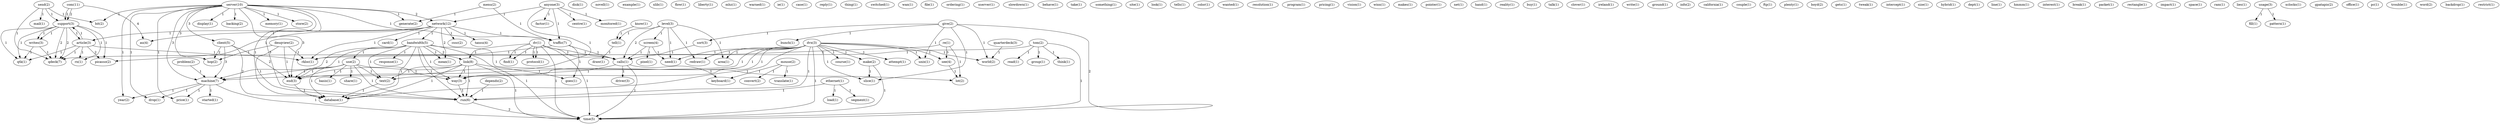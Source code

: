 digraph G {
  com [ label="com(11)" ];
  au [ label="au(4)" ];
  support [ label="support(1)" ];
  support [ label="support(3)" ];
  disk [ label="disk(1)" ];
  menu [ label="menu(2)" ];
  traffic [ label="traffic(7)" ];
  generate [ label="generate(2)" ];
  server [ label="server(10)" ];
  network [ label="network(12)" ];
  client [ label="client(5)" ];
  machine [ label="machine(7)" ];
  hop [ label="hop(2)" ];
  bit [ label="bit(2)" ];
  display [ label="display(1)" ];
  backing [ label="backing(2)" ];
  end [ label="end(3)" ];
  memory [ label="memory(1)" ];
  store [ label="store(2)" ];
  database [ label="database(1)" ];
  price [ label="price(1)" ];
  year [ label="year(2)" ];
  run [ label="run(6)" ];
  drop [ label="drop(1)" ];
  novell [ label="novell(1)" ];
  anyone [ label="anyone(3)" ];
  factor [ label="factor(1)" ];
  centre [ label="centre(1)" ];
  monitored [ label="monitored(1)" ];
  problem [ label="problem(2)" ];
  ethernet [ label="ethernet(1)" ];
  segment [ label="segment(1)" ];
  load [ label="load(1)" ];
  tansu [ label="tansu(4)" ];
  bandwidth [ label="bandwidth(5)" ];
  card [ label="card(1)" ];
  cssc [ label="cssc(2)" ];
  article [ label="article(3)" ];
  mean [ label="mean(1)" ];
  picasso [ label="picasso(2)" ];
  rkloc [ label="rkloc(1)" ];
  example [ label="example(1)" ];
  xlib [ label="xlib(1)" ];
  flow [ label="flow(1)" ];
  liberty [ label="liberty(1)" ];
  mhz [ label="mhz(1)" ];
  warned [ label="warned(1)" ];
  ie [ label="ie(1)" ];
  case [ label="case(1)" ];
  reply [ label="reply(1)" ];
  thing [ label="thing(1)" ];
  use [ label="use(2)" ];
  response [ label="response(1)" ];
  link [ label="link(8)" ];
  text [ label="text(2)" ];
  way [ label="way(3)" ];
  time [ label="time(5)" ];
  lot [ label="lot(2)" ];
  switched [ label="switched(1)" ];
  share [ label="share(1)" ];
  basis [ label="basis(1)" ];
  depends [ label="depends(2)" ];
  wan [ label="wan(1)" ];
  file [ label="file(1)" ];
  ordering [ label="ordering(1)" ];
  xserver [ label="xserver(1)" ];
  rn [ label="rn(1)" ];
  writes [ label="writes(3)" ];
  qdeck [ label="qdeck(7)" ];
  qtk [ label="qtk(1)" ];
  slowdown [ label="slowdown(1)" ];
  started [ label="started(1)" ];
  behave [ label="behave(1)" ];
  take [ label="take(1)" ];
  goes [ label="goes(1)" ];
  calls [ label="calls(1)" ];
  something [ label="something(1)" ];
  site [ label="site(1)" ];
  look [ label="look(1)" ];
  tells [ label="tells(1)" ];
  color [ label="color(1)" ];
  desqview [ label="desqview(2)" ];
  know [ label="know(1)" ];
  tell [ label="tell(1)" ];
  wanted [ label="wanted(1)" ];
  dv [ label="dv(1)" ];
  protocol [ label="protocol(1)" ];
  find [ label="find(1)" ];
  resolution [ label="resolution(1)" ];
  program [ label="program(1)" ];
  level [ label="level(3)" ];
  screen [ label="screen(4)" ];
  area [ label="area(1)" ];
  redraw [ label="redraw(1)" ];
  need [ label="need(1)" ];
  pricing [ label="pricing(1)" ];
  vision [ label="vision(1)" ];
  winx [ label="winx(1)" ];
  makes [ label="makes(1)" ];
  send [ label="send(2)" ];
  mail [ label="mail(1)" ];
  pointer [ label="pointer(1)" ];
  net [ label="net(1)" ];
  hand [ label="hand(1)" ];
  reality [ label="reality(1)" ];
  buy [ label="buy(1)" ];
  talk [ label="talk(1)" ];
  give [ label="give(2)" ];
  bunch [ label="bunch(1)" ];
  unix [ label="unix(1)" ];
  sort [ label="sort(3)" ];
  slice [ label="slice(1)" ];
  world [ label="world(2)" ];
  clover [ label="clover(1)" ];
  ireland [ label="ireland(1)" ];
  write [ label="write(1)" ];
  ground [ label="ground(1)" ];
  info [ label="info(2)" ];
  pixel [ label="pixel(1)" ];
  california [ label="california(1)" ];
  couple [ label="couple(1)" ];
  ftp [ label="ftp(1)" ];
  plenty [ label="plenty(1)" ];
  dvx [ label="dvx(3)" ];
  course [ label="course(1)" ];
  make [ label="make(2)" ];
  attempt [ label="attempt(1)" ];
  see [ label="see(4)" ];
  boyd [ label="boyd(2)" ];
  draw [ label="draw(1)" ];
  gets [ label="gets(1)" ];
  tweak [ label="tweak(1)" ];
  dv [ label="dv(1)" ];
  intercept [ label="intercept(1)" ];
  re [ label="re(1)" ];
  size [ label="size(1)" ];
  hybrid [ label="hybrid(1)" ];
  mouse [ label="mouse(2)" ];
  convert [ label="convert(2)" ];
  translate [ label="translate(1)" ];
  keyboard [ label="keyboard(1)" ];
  dept [ label="dept(1)" ];
  line [ label="line(1)" ];
  hmmm [ label="hmmm(1)" ];
  interest [ label="interest(1)" ];
  break [ label="break(1)" ];
  packet [ label="packet(1)" ];
  driver [ label="driver(3)" ];
  rectangle [ label="rectangle(1)" ];
  quarterdeck [ label="quarterdeck(3)" ];
  impact [ label="impact(1)" ];
  tom [ label="tom(2)" ];
  read [ label="read(1)" ];
  group [ label="group(1)" ];
  think [ label="think(1)" ];
  space [ label="space(1)" ];
  ram [ label="ram(1)" ];
  lies [ label="lies(1)" ];
  usage [ label="usage(3)" ];
  fill [ label="fill(1)" ];
  pattern [ label="pattern(1)" ];
  xclocks [ label="xclocks(1)" ];
  gpatapis [ label="gpatapis(2)" ];
  office [ label="office(1)" ];
  pc [ label="pc(1)" ];
  trouble [ label="trouble(1)" ];
  word [ label="word(2)" ];
  backdrop [ label="backdrop(1)" ];
  restrict [ label="restrict(1)" ];
  com -> au [ label="4" ];
  com -> support [ label="2" ];
  com -> support [ label="2" ];
  menu -> traffic [ label="1" ];
  menu -> generate [ label="1" ];
  server -> network [ label="2" ];
  server -> client [ label="3" ];
  server -> machine [ label="3" ];
  server -> traffic [ label="1" ];
  server -> hop [ label="3" ];
  server -> bit [ label="1" ];
  server -> display [ label="1" ];
  server -> backing [ label="1" ];
  server -> end [ label="3" ];
  server -> memory [ label="1" ];
  server -> generate [ label="1" ];
  server -> store [ label="1" ];
  server -> database [ label="1" ];
  server -> price [ label="1" ];
  server -> year [ label="1" ];
  server -> run [ label="3" ];
  server -> drop [ label="1" ];
  anyone -> network [ label="1" ];
  anyone -> factor [ label="1" ];
  anyone -> machine [ label="1" ];
  anyone -> traffic [ label="1" ];
  anyone -> centre [ label="1" ];
  anyone -> monitored [ label="1" ];
  problem -> machine [ label="1" ];
  ethernet -> segment [ label="1" ];
  ethernet -> load [ label="1" ];
  ethernet -> run [ label="1" ];
  network -> au [ label="1" ];
  network -> tansu [ label="1" ];
  network -> bandwidth [ label="1" ];
  network -> card [ label="1" ];
  network -> cssc [ label="1" ];
  network -> article [ label="1" ];
  network -> mean [ label="2" ];
  network -> picasso [ label="1" ];
  network -> traffic [ label="1" ];
  network -> rkloc [ label="1" ];
  client -> machine [ label="3" ];
  client -> hop [ label="2" ];
  client -> end [ label="2" ];
  client -> database [ label="2" ];
  bandwidth -> use [ label="1" ];
  bandwidth -> response [ label="1" ];
  bandwidth -> machine [ label="2" ];
  bandwidth -> mean [ label="1" ];
  bandwidth -> link [ label="2" ];
  bandwidth -> end [ label="1" ];
  bandwidth -> text [ label="1" ];
  bandwidth -> database [ label="1" ];
  bandwidth -> way [ label="1" ];
  bandwidth -> run [ label="1" ];
  bandwidth -> time [ label="1" ];
  bandwidth -> lot [ label="1" ];
  use -> machine [ label="1" ];
  use -> share [ label="1" ];
  use -> basis [ label="1" ];
  use -> end [ label="1" ];
  use -> text [ label="1" ];
  use -> database [ label="1" ];
  use -> way [ label="1" ];
  use -> run [ label="1" ];
  depends -> run [ label="1" ];
  support -> article [ label="1" ];
  support -> picasso [ label="1" ];
  support -> rn [ label="1" ];
  support -> writes [ label="1" ];
  support -> qdeck [ label="2" ];
  support -> qtk [ label="1" ];
  article -> picasso [ label="2" ];
  article -> rn [ label="1" ];
  article -> support [ label="1" ];
  article -> rkloc [ label="1" ];
  article -> qdeck [ label="1" ];
  article -> qtk [ label="1" ];
  machine -> started [ label="1" ];
  machine -> price [ label="1" ];
  machine -> year [ label="1" ];
  machine -> drop [ label="1" ];
  machine -> time [ label="1" ];
  traffic -> goes [ label="1" ];
  traffic -> calls [ label="1" ];
  traffic -> rkloc [ label="1" ];
  desqview -> hop [ label="1" ];
  desqview -> end [ label="1" ];
  desqview -> rkloc [ label="1" ];
  desqview -> run [ label="1" ];
  know -> tell [ label="1" ];
  dv -> link [ label="1" ];
  dv -> protocol [ label="1" ];
  dv -> calls [ label="1" ];
  dv -> find [ label="1" ];
  dv -> time [ label="1" ];
  level -> screen [ label="1" ];
  level -> tell [ label="1" ];
  level -> area [ label="1" ];
  level -> calls [ label="2" ];
  level -> redraw [ label="1" ];
  level -> need [ label="1" ];
  link -> end [ label="1" ];
  link -> goes [ label="1" ];
  link -> text [ label="1" ];
  link -> database [ label="1" ];
  link -> way [ label="1" ];
  link -> run [ label="1" ];
  link -> time [ label="1" ];
  send -> mail [ label="1" ];
  send -> bit [ label="1" ];
  send -> support [ label="1" ];
  send -> qdeck [ label="1" ];
  give -> bunch [ label="1" ];
  give -> unix [ label="1" ];
  give -> sort [ label="1" ];
  give -> slice [ label="1" ];
  give -> world [ label="1" ];
  give -> time [ label="2" ];
  screen -> pixel [ label="1" ];
  screen -> calls [ label="1" ];
  screen -> need [ label="1" ];
  dvx -> end [ label="1" ];
  dvx -> area [ label="1" ];
  dvx -> unix [ label="1" ];
  dvx -> course [ label="1" ];
  dvx -> make [ label="1" ];
  dvx -> attempt [ label="1" ];
  dvx -> text [ label="1" ];
  dvx -> slice [ label="1" ];
  dvx -> redraw [ label="1" ];
  dvx -> world [ label="1" ];
  dvx -> database [ label="1" ];
  dvx -> way [ label="1" ];
  dvx -> run [ label="1" ];
  dvx -> time [ label="1" ];
  dvx -> see [ label="1" ];
  dvx -> need [ label="1" ];
  tell -> draw [ label="1" ];
  end -> database [ label="1" ];
  dv -> protocol [ label="1" ];
  dv -> calls [ label="1" ];
  dv -> find [ label="1" ];
  dv -> time [ label="1" ];
  re -> rkloc [ label="1" ];
  re -> see [ label="3" ];
  re -> lot [ label="1" ];
  make -> slice [ label="1" ];
  make -> time [ label="1" ];
  mouse -> convert [ label="1" ];
  mouse -> translate [ label="1" ];
  mouse -> keyboard [ label="1" ];
  sort -> calls [ label="1" ];
  support -> writes [ label="1" ];
  support -> qdeck [ label="2" ];
  support -> qtk [ label="1" ];
  text -> database [ label="1" ];
  calls -> driver [ label="1" ];
  calls -> way [ label="1" ];
  calls -> time [ label="1" ];
  calls -> keyboard [ label="1" ];
  quarterdeck -> world [ label="1" ];
  tom -> read [ label="1" ];
  tom -> group [ label="1" ];
  tom -> qdeck [ label="1" ];
  tom -> time [ label="1" ];
  tom -> think [ label="1" ];
  usage -> fill [ label="1" ];
  usage -> pattern [ label="1" ];
  way -> run [ label="1" ];
  writes -> qdeck [ label="1" ];
  writes -> qtk [ label="1" ];
  run -> time [ label="2" ];
  see -> lot [ label="1" ];
}
